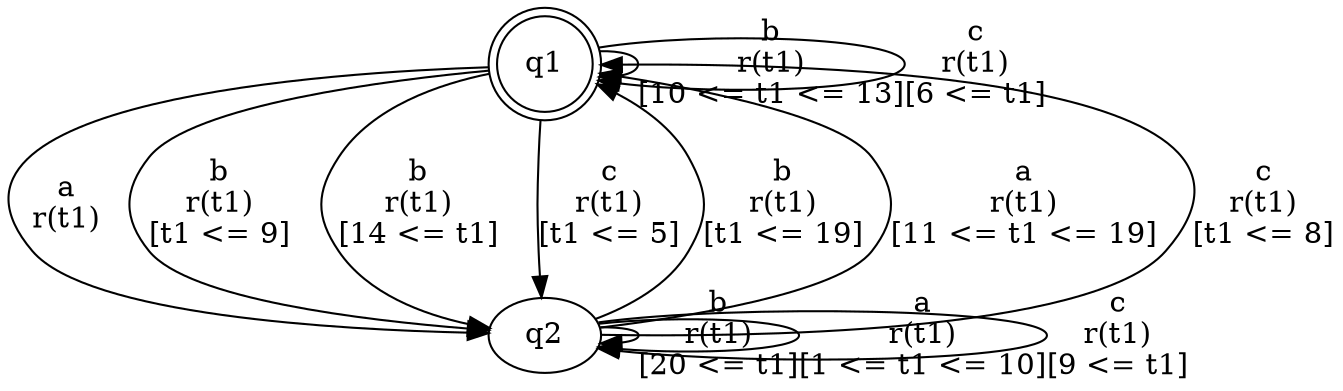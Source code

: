 digraph L {
	qq1[label=q1 shape=doublecircle]
	qq2[label=q2]
	qq1 -> qq2[label="a\nr(t1)\n"]
	qq2 -> qq1[label="b\nr(t1)\n[t1 <= 19]"]
	qq2 -> qq2[label="b\nr(t1)\n[20 <= t1]"]
	qq2 -> qq2[label="a\nr(t1)\n[1 <= t1 <= 10]"]
	qq2 -> qq1[label="a\nr(t1)\n[11 <= t1 <= 19]"]
	qq2 -> qq1[label="c\nr(t1)\n[t1 <= 8]"]
	qq2 -> qq2[label="c\nr(t1)\n[9 <= t1]"]
	qq1 -> qq2[label="b\nr(t1)\n[t1 <= 9]"]
	qq1 -> qq2[label="b\nr(t1)\n[14 <= t1]"]
	qq1 -> qq2[label="c\nr(t1)\n[t1 <= 5]"]
	qq1 -> qq1[label="b\nr(t1)\n[10 <= t1 <= 13]"]
	qq1 -> qq1[label="c\nr(t1)\n[6 <= t1]"]
}
